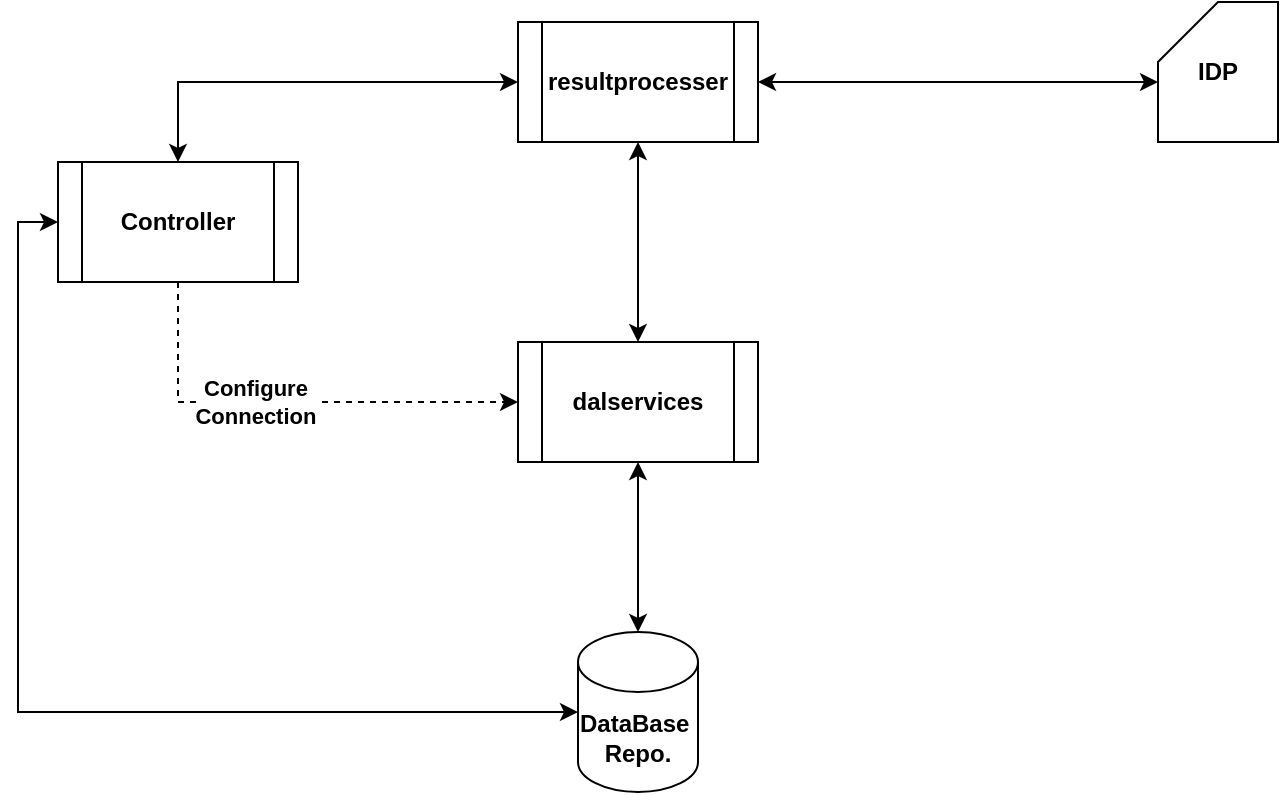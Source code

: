 <mxfile version="14.4.8" type="github">
  <diagram id="w1uXHXWBDEdZspCU-QIz" name="Page-1">
    <mxGraphModel dx="1422" dy="741" grid="1" gridSize="10" guides="1" tooltips="1" connect="1" arrows="1" fold="1" page="1" pageScale="1" pageWidth="827" pageHeight="1169" math="0" shadow="0">
      <root>
        <mxCell id="0" />
        <mxCell id="1" parent="0" />
        <mxCell id="2YAwMXKfWJuSnj-P2vMN-7" style="edgeStyle=orthogonalEdgeStyle;rounded=0;orthogonalLoop=1;jettySize=auto;html=1;exitX=0.5;exitY=0;exitDx=0;exitDy=0;entryX=0;entryY=0.5;entryDx=0;entryDy=0;startArrow=classic;startFill=1;" edge="1" parent="1" source="2YAwMXKfWJuSnj-P2vMN-2" target="2YAwMXKfWJuSnj-P2vMN-3">
          <mxGeometry relative="1" as="geometry" />
        </mxCell>
        <mxCell id="2YAwMXKfWJuSnj-P2vMN-9" style="edgeStyle=orthogonalEdgeStyle;rounded=0;orthogonalLoop=1;jettySize=auto;html=1;entryX=0;entryY=0.5;entryDx=0;entryDy=0;dashed=1;startArrow=none;startFill=0;" edge="1" parent="1" source="2YAwMXKfWJuSnj-P2vMN-2" target="2YAwMXKfWJuSnj-P2vMN-4">
          <mxGeometry relative="1" as="geometry">
            <Array as="points">
              <mxPoint x="200" y="470" />
            </Array>
          </mxGeometry>
        </mxCell>
        <mxCell id="2YAwMXKfWJuSnj-P2vMN-18" value="&lt;b&gt;Configure&amp;nbsp;&lt;br&gt;Connection&amp;nbsp;&lt;/b&gt;" style="edgeLabel;html=1;align=center;verticalAlign=middle;resizable=0;points=[];" vertex="1" connectable="0" parent="2YAwMXKfWJuSnj-P2vMN-9">
          <mxGeometry x="-0.296" y="-2" relative="1" as="geometry">
            <mxPoint x="19" y="-2" as="offset" />
          </mxGeometry>
        </mxCell>
        <mxCell id="2YAwMXKfWJuSnj-P2vMN-16" style="edgeStyle=orthogonalEdgeStyle;rounded=0;orthogonalLoop=1;jettySize=auto;html=1;entryX=0;entryY=0.5;entryDx=0;entryDy=0;entryPerimeter=0;startArrow=classic;startFill=1;endArrow=classic;endFill=1;" edge="1" parent="1" source="2YAwMXKfWJuSnj-P2vMN-2" target="2YAwMXKfWJuSnj-P2vMN-14">
          <mxGeometry relative="1" as="geometry">
            <Array as="points">
              <mxPoint x="120" y="380" />
              <mxPoint x="120" y="625" />
            </Array>
          </mxGeometry>
        </mxCell>
        <mxCell id="2YAwMXKfWJuSnj-P2vMN-2" value="&lt;b&gt;Controller&lt;/b&gt;" style="shape=process;whiteSpace=wrap;html=1;backgroundOutline=1;" vertex="1" parent="1">
          <mxGeometry x="140" y="350" width="120" height="60" as="geometry" />
        </mxCell>
        <mxCell id="2YAwMXKfWJuSnj-P2vMN-8" style="edgeStyle=orthogonalEdgeStyle;rounded=0;orthogonalLoop=1;jettySize=auto;html=1;exitX=0.5;exitY=1;exitDx=0;exitDy=0;entryX=0.5;entryY=0;entryDx=0;entryDy=0;startArrow=classic;startFill=1;" edge="1" parent="1" source="2YAwMXKfWJuSnj-P2vMN-3" target="2YAwMXKfWJuSnj-P2vMN-4">
          <mxGeometry relative="1" as="geometry" />
        </mxCell>
        <mxCell id="2YAwMXKfWJuSnj-P2vMN-3" value="&lt;b&gt;resultprocesser&lt;/b&gt;" style="shape=process;whiteSpace=wrap;html=1;backgroundOutline=1;" vertex="1" parent="1">
          <mxGeometry x="370" y="280" width="120" height="60" as="geometry" />
        </mxCell>
        <mxCell id="2YAwMXKfWJuSnj-P2vMN-4" value="&lt;b&gt;dalservices&lt;/b&gt;" style="shape=process;whiteSpace=wrap;html=1;backgroundOutline=1;" vertex="1" parent="1">
          <mxGeometry x="370" y="440" width="120" height="60" as="geometry" />
        </mxCell>
        <mxCell id="2YAwMXKfWJuSnj-P2vMN-17" style="edgeStyle=orthogonalEdgeStyle;rounded=0;orthogonalLoop=1;jettySize=auto;html=1;entryX=1;entryY=0.5;entryDx=0;entryDy=0;startArrow=classic;startFill=1;endArrow=classic;endFill=1;" edge="1" parent="1" source="2YAwMXKfWJuSnj-P2vMN-10" target="2YAwMXKfWJuSnj-P2vMN-3">
          <mxGeometry relative="1" as="geometry">
            <Array as="points">
              <mxPoint x="590" y="310" />
              <mxPoint x="590" y="310" />
            </Array>
          </mxGeometry>
        </mxCell>
        <mxCell id="2YAwMXKfWJuSnj-P2vMN-10" value="&lt;b&gt;IDP&lt;/b&gt;" style="shape=card;whiteSpace=wrap;html=1;" vertex="1" parent="1">
          <mxGeometry x="690" y="270" width="60" height="70" as="geometry" />
        </mxCell>
        <mxCell id="2YAwMXKfWJuSnj-P2vMN-15" style="edgeStyle=orthogonalEdgeStyle;rounded=0;orthogonalLoop=1;jettySize=auto;html=1;entryX=0.5;entryY=1;entryDx=0;entryDy=0;startArrow=classic;startFill=1;endArrow=classic;endFill=1;" edge="1" parent="1" source="2YAwMXKfWJuSnj-P2vMN-14" target="2YAwMXKfWJuSnj-P2vMN-4">
          <mxGeometry relative="1" as="geometry" />
        </mxCell>
        <mxCell id="2YAwMXKfWJuSnj-P2vMN-14" value="&lt;b&gt;DataBase&amp;nbsp;&lt;br&gt;Repo.&lt;/b&gt;" style="shape=cylinder3;whiteSpace=wrap;html=1;boundedLbl=1;backgroundOutline=1;size=15;" vertex="1" parent="1">
          <mxGeometry x="400" y="585" width="60" height="80" as="geometry" />
        </mxCell>
      </root>
    </mxGraphModel>
  </diagram>
</mxfile>
